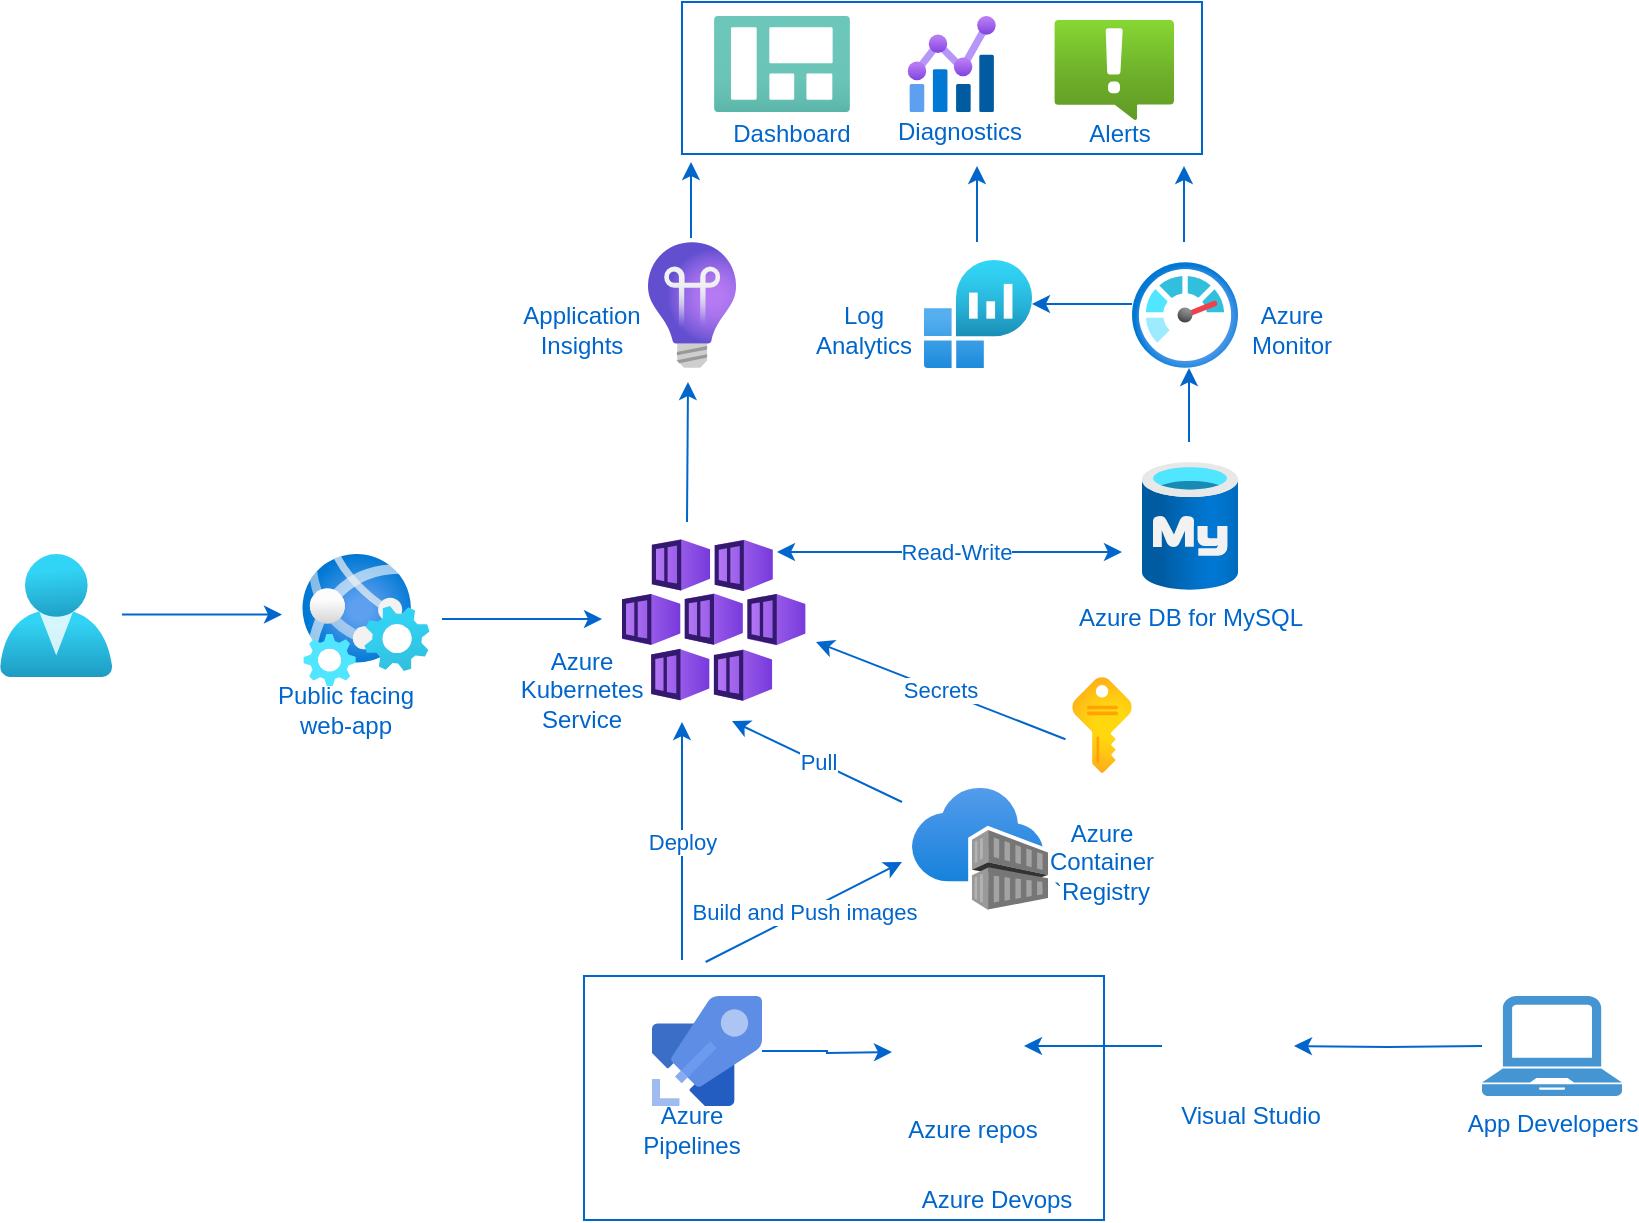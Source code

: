 <mxfile version="14.6.1" type="github">
  <diagram id="FeApv7AwOljynkFXh0qf" name="Page-1">
    <mxGraphModel dx="1684" dy="1640" grid="1" gridSize="10" guides="1" tooltips="1" connect="1" arrows="1" fold="1" page="1" pageScale="1" pageWidth="1169" pageHeight="827" math="0" shadow="0">
      <root>
        <mxCell id="0" />
        <mxCell id="1" parent="0" />
        <mxCell id="BYBcxZ3BFC2ZWahzX4ps-1" value="" style="aspect=fixed;html=1;points=[];align=center;image;fontSize=12;image=img/lib/azure2/identity/Users.svg;" vertex="1" parent="1">
          <mxGeometry x="69" y="336" width="56.23" height="61.5" as="geometry" />
        </mxCell>
        <mxCell id="BYBcxZ3BFC2ZWahzX4ps-38" value="" style="edgeStyle=orthogonalEdgeStyle;rounded=0;orthogonalLoop=1;jettySize=auto;html=1;fontColor=#0066CC;strokeColor=#0066CC;" edge="1" parent="1">
          <mxGeometry relative="1" as="geometry">
            <mxPoint x="290" y="368.5" as="sourcePoint" />
            <mxPoint x="370" y="368.5" as="targetPoint" />
          </mxGeometry>
        </mxCell>
        <mxCell id="BYBcxZ3BFC2ZWahzX4ps-4" value="" style="aspect=fixed;html=1;points=[];align=center;image;fontSize=12;image=img/lib/azure2/containers/Kubernetes_Services.svg;" vertex="1" parent="1">
          <mxGeometry x="380.0" y="328.5" width="91.8" height="81" as="geometry" />
        </mxCell>
        <object label="&lt;font color=&quot;#0066cc&quot;&gt;Azure DB for MySQL&lt;/font&gt;" id="BYBcxZ3BFC2ZWahzX4ps-5">
          <mxCell style="aspect=fixed;html=1;points=[];align=center;image;fontSize=12;image=img/lib/azure2/databases/Azure_Database_MySQL_Server.svg;" vertex="1" parent="1">
            <mxGeometry x="640" y="290" width="48" height="64" as="geometry" />
          </mxCell>
        </object>
        <mxCell id="BYBcxZ3BFC2ZWahzX4ps-64" value="" style="edgeStyle=orthogonalEdgeStyle;rounded=0;orthogonalLoop=1;jettySize=auto;html=1;fontColor=#0066CC;strokeColor=#0066CC;entryX=1;entryY=0.5;entryDx=0;entryDy=0;" edge="1" parent="1" target="BYBcxZ3BFC2ZWahzX4ps-7">
          <mxGeometry relative="1" as="geometry">
            <mxPoint x="810" y="582" as="sourcePoint" />
            <mxPoint x="755" y="582" as="targetPoint" />
          </mxGeometry>
        </mxCell>
        <mxCell id="BYBcxZ3BFC2ZWahzX4ps-6" value="&lt;font color=&quot;#0066cc&quot;&gt;App Developers&lt;/font&gt;" style="pointerEvents=1;shadow=0;dashed=0;html=1;strokeColor=none;fillColor=#4495D1;labelPosition=center;verticalLabelPosition=bottom;verticalAlign=top;align=center;outlineConnect=0;shape=mxgraph.veeam.laptop;" vertex="1" parent="1">
          <mxGeometry x="810" y="557" width="70" height="50" as="geometry" />
        </mxCell>
        <mxCell id="BYBcxZ3BFC2ZWahzX4ps-50" value="" style="edgeStyle=orthogonalEdgeStyle;rounded=0;orthogonalLoop=1;jettySize=auto;html=1;fontColor=#0066CC;strokeColor=#0066CC;entryX=1;entryY=0.5;entryDx=0;entryDy=0;" edge="1" parent="1" target="BYBcxZ3BFC2ZWahzX4ps-9">
          <mxGeometry relative="1" as="geometry">
            <mxPoint x="650" y="582" as="sourcePoint" />
            <mxPoint x="815" y="582" as="targetPoint" />
            <Array as="points">
              <mxPoint x="630" y="582" />
              <mxPoint x="630" y="582" />
            </Array>
          </mxGeometry>
        </mxCell>
        <mxCell id="BYBcxZ3BFC2ZWahzX4ps-7" value="" style="shape=image;html=1;verticalAlign=top;verticalLabelPosition=bottom;labelBackgroundColor=#ffffff;imageAspect=0;aspect=fixed;image=https://cdn4.iconfinder.com/data/icons/logos-brands-7/512/visual_studio-128.png" vertex="1" parent="1">
          <mxGeometry x="656" y="552" width="60" height="60" as="geometry" />
        </mxCell>
        <mxCell id="BYBcxZ3BFC2ZWahzX4ps-9" value="" style="shape=image;html=1;verticalAlign=top;verticalLabelPosition=bottom;labelBackgroundColor=#ffffff;imageAspect=0;aspect=fixed;image=https://cdn3.iconfinder.com/data/icons/social-media-2169/24/social_media_social_media_logo_git-128.png" vertex="1" parent="1">
          <mxGeometry x="521" y="552" width="60" height="60" as="geometry" />
        </mxCell>
        <mxCell id="BYBcxZ3BFC2ZWahzX4ps-18" value="&lt;font color=&quot;#0066cc&quot;&gt;Visual Studio&lt;/font&gt;" style="text;html=1;align=center;verticalAlign=middle;resizable=0;points=[];autosize=1;strokeColor=none;" vertex="1" parent="1">
          <mxGeometry x="649" y="607" width="90" height="20" as="geometry" />
        </mxCell>
        <mxCell id="BYBcxZ3BFC2ZWahzX4ps-19" value="&lt;font color=&quot;#0066cc&quot;&gt;Azure repos&lt;/font&gt;" style="text;html=1;align=center;verticalAlign=middle;resizable=0;points=[];autosize=1;strokeColor=none;" vertex="1" parent="1">
          <mxGeometry x="515" y="614" width="80" height="20" as="geometry" />
        </mxCell>
        <mxCell id="BYBcxZ3BFC2ZWahzX4ps-21" value="" style="aspect=fixed;html=1;points=[];align=center;image;fontSize=12;image=img/lib/azure2/containers/Container_Registries.svg;" vertex="1" parent="1">
          <mxGeometry x="525" y="453" width="68" height="61" as="geometry" />
        </mxCell>
        <mxCell id="BYBcxZ3BFC2ZWahzX4ps-58" value="Azure Kubernetes Service" style="text;html=1;strokeColor=none;fillColor=none;align=center;verticalAlign=middle;whiteSpace=wrap;rounded=0;fontColor=#0066CC;" vertex="1" parent="1">
          <mxGeometry x="340" y="394" width="40" height="20" as="geometry" />
        </mxCell>
        <mxCell id="BYBcxZ3BFC2ZWahzX4ps-59" value="Azure Container&lt;br&gt;`Registry" style="text;html=1;strokeColor=none;fillColor=none;align=center;verticalAlign=middle;whiteSpace=wrap;rounded=0;fontColor=#0066CC;" vertex="1" parent="1">
          <mxGeometry x="600" y="480" width="40" height="20" as="geometry" />
        </mxCell>
        <mxCell id="BYBcxZ3BFC2ZWahzX4ps-66" value="" style="edgeStyle=orthogonalEdgeStyle;rounded=0;orthogonalLoop=1;jettySize=auto;html=1;fontColor=#0066CC;strokeColor=#0066CC;" edge="1" parent="1" source="BYBcxZ3BFC2ZWahzX4ps-62">
          <mxGeometry relative="1" as="geometry">
            <mxPoint x="515" y="585" as="targetPoint" />
          </mxGeometry>
        </mxCell>
        <mxCell id="BYBcxZ3BFC2ZWahzX4ps-62" value="" style="aspect=fixed;html=1;points=[];align=center;image;fontSize=12;image=img/lib/mscae/Azure_Pipelines.svg;fontColor=#0066CC;strokeColor=#0066CC;fillColor=none;" vertex="1" parent="1">
          <mxGeometry x="395" y="557" width="55" height="55" as="geometry" />
        </mxCell>
        <mxCell id="BYBcxZ3BFC2ZWahzX4ps-63" value="Azure Pipelines" style="text;html=1;strokeColor=none;fillColor=none;align=center;verticalAlign=middle;whiteSpace=wrap;rounded=0;fontColor=#0066CC;" vertex="1" parent="1">
          <mxGeometry x="395" y="614" width="40" height="20" as="geometry" />
        </mxCell>
        <mxCell id="BYBcxZ3BFC2ZWahzX4ps-68" value="Deploy" style="edgeStyle=orthogonalEdgeStyle;rounded=0;orthogonalLoop=1;jettySize=auto;html=1;fontColor=#0066CC;strokeColor=#0066CC;" edge="1" parent="1">
          <mxGeometry relative="1" as="geometry">
            <mxPoint x="410" y="539" as="sourcePoint" />
            <mxPoint x="410" y="420" as="targetPoint" />
            <Array as="points">
              <mxPoint x="410" y="489" />
              <mxPoint x="410" y="489" />
            </Array>
          </mxGeometry>
        </mxCell>
        <mxCell id="BYBcxZ3BFC2ZWahzX4ps-70" value="" style="rounded=0;whiteSpace=wrap;html=1;fontColor=#0066CC;strokeColor=#0066CC;fillColor=none;" vertex="1" parent="1">
          <mxGeometry x="361" y="547" width="260" height="122" as="geometry" />
        </mxCell>
        <mxCell id="BYBcxZ3BFC2ZWahzX4ps-72" value="Azure Devops" style="text;html=1;strokeColor=none;fillColor=none;align=center;verticalAlign=middle;whiteSpace=wrap;rounded=0;fontColor=#0066CC;" vertex="1" parent="1">
          <mxGeometry x="525" y="649" width="85" height="20" as="geometry" />
        </mxCell>
        <mxCell id="BYBcxZ3BFC2ZWahzX4ps-75" value="" style="endArrow=classic;startArrow=classic;html=1;fontColor=#0066CC;strokeColor=#0066CC;" edge="1" parent="1">
          <mxGeometry width="50" height="50" relative="1" as="geometry">
            <mxPoint x="457.5" y="335" as="sourcePoint" />
            <mxPoint x="630" y="335" as="targetPoint" />
          </mxGeometry>
        </mxCell>
        <mxCell id="BYBcxZ3BFC2ZWahzX4ps-76" value="Read-Write" style="edgeLabel;html=1;align=center;verticalAlign=middle;resizable=0;points=[];fontColor=#0066CC;" vertex="1" connectable="0" parent="BYBcxZ3BFC2ZWahzX4ps-75">
          <mxGeometry x="0.039" relative="1" as="geometry">
            <mxPoint as="offset" />
          </mxGeometry>
        </mxCell>
        <mxCell id="BYBcxZ3BFC2ZWahzX4ps-79" value="" style="aspect=fixed;html=1;points=[];align=center;image;fontSize=12;image=img/lib/azure2/general/Subscriptions.svg;fontColor=#0066CC;strokeColor=#0066CC;fillColor=none;" vertex="1" parent="1">
          <mxGeometry x="605.13" y="397.5" width="29.75" height="48" as="geometry" />
        </mxCell>
        <mxCell id="BYBcxZ3BFC2ZWahzX4ps-83" value="Secrets" style="endArrow=classic;html=1;fontColor=#0066CC;strokeColor=#0066CC;exitX=-0.114;exitY=0.648;exitDx=0;exitDy=0;exitPerimeter=0;" edge="1" parent="1" source="BYBcxZ3BFC2ZWahzX4ps-79">
          <mxGeometry width="50" height="50" relative="1" as="geometry">
            <mxPoint x="475" y="316.62" as="sourcePoint" />
            <mxPoint x="477" y="380" as="targetPoint" />
          </mxGeometry>
        </mxCell>
        <mxCell id="BYBcxZ3BFC2ZWahzX4ps-84" value="" style="aspect=fixed;html=1;points=[];align=center;image;fontSize=12;image=img/lib/azure2/preview/Web_Environment.svg;fontColor=#0066CC;strokeColor=#0066CC;fillColor=none;" vertex="1" parent="1">
          <mxGeometry x="220" y="336" width="64" height="66" as="geometry" />
        </mxCell>
        <mxCell id="BYBcxZ3BFC2ZWahzX4ps-85" value="Public facing web-app" style="text;html=1;strokeColor=none;fillColor=none;align=center;verticalAlign=middle;whiteSpace=wrap;rounded=0;fontColor=#0066CC;" vertex="1" parent="1">
          <mxGeometry x="197" y="404" width="90" height="20" as="geometry" />
        </mxCell>
        <mxCell id="BYBcxZ3BFC2ZWahzX4ps-86" value="" style="edgeStyle=orthogonalEdgeStyle;rounded=0;orthogonalLoop=1;jettySize=auto;html=1;fontColor=#0066CC;strokeColor=#0066CC;" edge="1" parent="1">
          <mxGeometry relative="1" as="geometry">
            <mxPoint x="130" y="366.25" as="sourcePoint" />
            <mxPoint x="210" y="366.25" as="targetPoint" />
          </mxGeometry>
        </mxCell>
        <mxCell id="BYBcxZ3BFC2ZWahzX4ps-87" value="" style="aspect=fixed;html=1;points=[];align=center;image;fontSize=12;image=img/lib/azure2/management_governance/Monitor.svg;fontColor=#0066CC;strokeColor=#0066CC;fillColor=none;" vertex="1" parent="1">
          <mxGeometry x="635" y="190" width="53" height="53" as="geometry" />
        </mxCell>
        <mxCell id="BYBcxZ3BFC2ZWahzX4ps-90" value="" style="aspect=fixed;html=1;points=[];align=center;image;fontSize=12;image=img/lib/azure2/general/Dashboard.svg;fontColor=#0066CC;strokeColor=#0066CC;fillColor=none;" vertex="1" parent="1">
          <mxGeometry x="426" y="67" width="68" height="48" as="geometry" />
        </mxCell>
        <mxCell id="BYBcxZ3BFC2ZWahzX4ps-96" value="Pull" style="endArrow=classic;html=1;fontColor=#0066CC;strokeColor=#0066CC;" edge="1" parent="1">
          <mxGeometry width="50" height="50" relative="1" as="geometry">
            <mxPoint x="520" y="460" as="sourcePoint" />
            <mxPoint x="435" y="419.5" as="targetPoint" />
          </mxGeometry>
        </mxCell>
        <mxCell id="BYBcxZ3BFC2ZWahzX4ps-97" value="Build and Push images" style="endArrow=classic;html=1;fontColor=#0066CC;strokeColor=#0066CC;" edge="1" parent="1">
          <mxGeometry width="50" height="50" relative="1" as="geometry">
            <mxPoint x="421.8" y="540" as="sourcePoint" />
            <mxPoint x="520" y="490" as="targetPoint" />
          </mxGeometry>
        </mxCell>
        <mxCell id="BYBcxZ3BFC2ZWahzX4ps-99" value="" style="aspect=fixed;html=1;points=[];align=center;image;fontSize=12;image=img/lib/azure2/management_governance/Application_Insights.svg;fontColor=#0066CC;strokeColor=#0066CC;fillColor=none;" vertex="1" parent="1">
          <mxGeometry x="393" y="180" width="44" height="63" as="geometry" />
        </mxCell>
        <mxCell id="BYBcxZ3BFC2ZWahzX4ps-100" value="" style="aspect=fixed;html=1;points=[];align=center;image;fontSize=12;image=img/lib/azure2/analytics/Log_Analytics_Workspaces.svg;fontColor=#0066CC;strokeColor=#0066CC;fillColor=none;" vertex="1" parent="1">
          <mxGeometry x="531" y="189" width="54" height="54" as="geometry" />
        </mxCell>
        <mxCell id="BYBcxZ3BFC2ZWahzX4ps-104" value="" style="aspect=fixed;html=1;points=[];align=center;image;fontSize=12;image=img/lib/azure2/management_governance/Alerts.svg;fontColor=#0066CC;strokeColor=#0066CC;fillColor=none;" vertex="1" parent="1">
          <mxGeometry x="596.18" y="69" width="59.82" height="50" as="geometry" />
        </mxCell>
        <mxCell id="BYBcxZ3BFC2ZWahzX4ps-105" value="" style="aspect=fixed;html=1;points=[];align=center;image;fontSize=12;image=img/lib/azure2/management_governance/Metrics.svg;fontColor=#0066CC;strokeColor=#0066CC;fillColor=none;" vertex="1" parent="1">
          <mxGeometry x="522.69" y="67" width="44.31" height="48" as="geometry" />
        </mxCell>
        <mxCell id="BYBcxZ3BFC2ZWahzX4ps-106" value="Dashboard" style="text;html=1;strokeColor=none;fillColor=none;align=center;verticalAlign=middle;whiteSpace=wrap;rounded=0;fontColor=#0066CC;" vertex="1" parent="1">
          <mxGeometry x="445" y="116" width="40" height="20" as="geometry" />
        </mxCell>
        <mxCell id="BYBcxZ3BFC2ZWahzX4ps-107" value="Diagnostics" style="text;html=1;strokeColor=none;fillColor=none;align=center;verticalAlign=middle;whiteSpace=wrap;rounded=0;fontColor=#0066CC;" vertex="1" parent="1">
          <mxGeometry x="529" y="115" width="40" height="20" as="geometry" />
        </mxCell>
        <mxCell id="BYBcxZ3BFC2ZWahzX4ps-109" value="Alerts" style="text;html=1;strokeColor=none;fillColor=none;align=center;verticalAlign=middle;whiteSpace=wrap;rounded=0;fontColor=#0066CC;" vertex="1" parent="1">
          <mxGeometry x="609" y="116" width="40" height="20" as="geometry" />
        </mxCell>
        <mxCell id="BYBcxZ3BFC2ZWahzX4ps-110" value="" style="endArrow=classic;html=1;fontColor=#0066CC;strokeColor=#0066CC;" edge="1" parent="1">
          <mxGeometry width="50" height="50" relative="1" as="geometry">
            <mxPoint x="412.5" y="320" as="sourcePoint" />
            <mxPoint x="413" y="250" as="targetPoint" />
          </mxGeometry>
        </mxCell>
        <mxCell id="BYBcxZ3BFC2ZWahzX4ps-111" value="Application&lt;br&gt;Insights" style="text;html=1;strokeColor=none;fillColor=none;align=center;verticalAlign=middle;whiteSpace=wrap;rounded=0;fontColor=#0066CC;" vertex="1" parent="1">
          <mxGeometry x="340" y="214" width="40" height="20" as="geometry" />
        </mxCell>
        <mxCell id="BYBcxZ3BFC2ZWahzX4ps-113" value="" style="endArrow=classic;html=1;fontColor=#0066CC;strokeColor=#0066CC;" edge="1" parent="1">
          <mxGeometry width="50" height="50" relative="1" as="geometry">
            <mxPoint x="663.5" y="280" as="sourcePoint" />
            <mxPoint x="663.5" y="243" as="targetPoint" />
          </mxGeometry>
        </mxCell>
        <mxCell id="BYBcxZ3BFC2ZWahzX4ps-116" value="Azure Monitor" style="text;html=1;strokeColor=none;fillColor=none;align=center;verticalAlign=middle;whiteSpace=wrap;rounded=0;fontColor=#0066CC;" vertex="1" parent="1">
          <mxGeometry x="695" y="214" width="40" height="20" as="geometry" />
        </mxCell>
        <mxCell id="BYBcxZ3BFC2ZWahzX4ps-117" value="Log Analytics" style="text;html=1;strokeColor=none;fillColor=none;align=center;verticalAlign=middle;whiteSpace=wrap;rounded=0;fontColor=#0066CC;" vertex="1" parent="1">
          <mxGeometry x="481" y="214" width="40" height="20" as="geometry" />
        </mxCell>
        <mxCell id="BYBcxZ3BFC2ZWahzX4ps-118" value="" style="endArrow=classic;html=1;fontColor=#0066CC;strokeColor=#0066CC;" edge="1" parent="1">
          <mxGeometry width="50" height="50" relative="1" as="geometry">
            <mxPoint x="661" y="180" as="sourcePoint" />
            <mxPoint x="661" y="142" as="targetPoint" />
          </mxGeometry>
        </mxCell>
        <mxCell id="BYBcxZ3BFC2ZWahzX4ps-120" value="" style="endArrow=classic;html=1;fontColor=#0066CC;strokeColor=#0066CC;" edge="1" parent="1">
          <mxGeometry width="50" height="50" relative="1" as="geometry">
            <mxPoint x="557.5" y="180" as="sourcePoint" />
            <mxPoint x="557.5" y="142" as="targetPoint" />
          </mxGeometry>
        </mxCell>
        <mxCell id="BYBcxZ3BFC2ZWahzX4ps-121" value="" style="endArrow=classic;html=1;fontColor=#0066CC;strokeColor=#0066CC;" edge="1" parent="1">
          <mxGeometry width="50" height="50" relative="1" as="geometry">
            <mxPoint x="414.5" y="178" as="sourcePoint" />
            <mxPoint x="414.5" y="140" as="targetPoint" />
          </mxGeometry>
        </mxCell>
        <mxCell id="BYBcxZ3BFC2ZWahzX4ps-124" value="" style="rounded=0;whiteSpace=wrap;html=1;fontColor=#0066CC;strokeColor=#0066CC;fillColor=none;" vertex="1" parent="1">
          <mxGeometry x="410" y="60" width="260" height="76" as="geometry" />
        </mxCell>
        <mxCell id="BYBcxZ3BFC2ZWahzX4ps-125" value="" style="endArrow=classic;html=1;fontColor=#0066CC;strokeColor=#0066CC;" edge="1" parent="1">
          <mxGeometry width="50" height="50" relative="1" as="geometry">
            <mxPoint x="635" y="211" as="sourcePoint" />
            <mxPoint x="585" y="211" as="targetPoint" />
          </mxGeometry>
        </mxCell>
      </root>
    </mxGraphModel>
  </diagram>
</mxfile>
